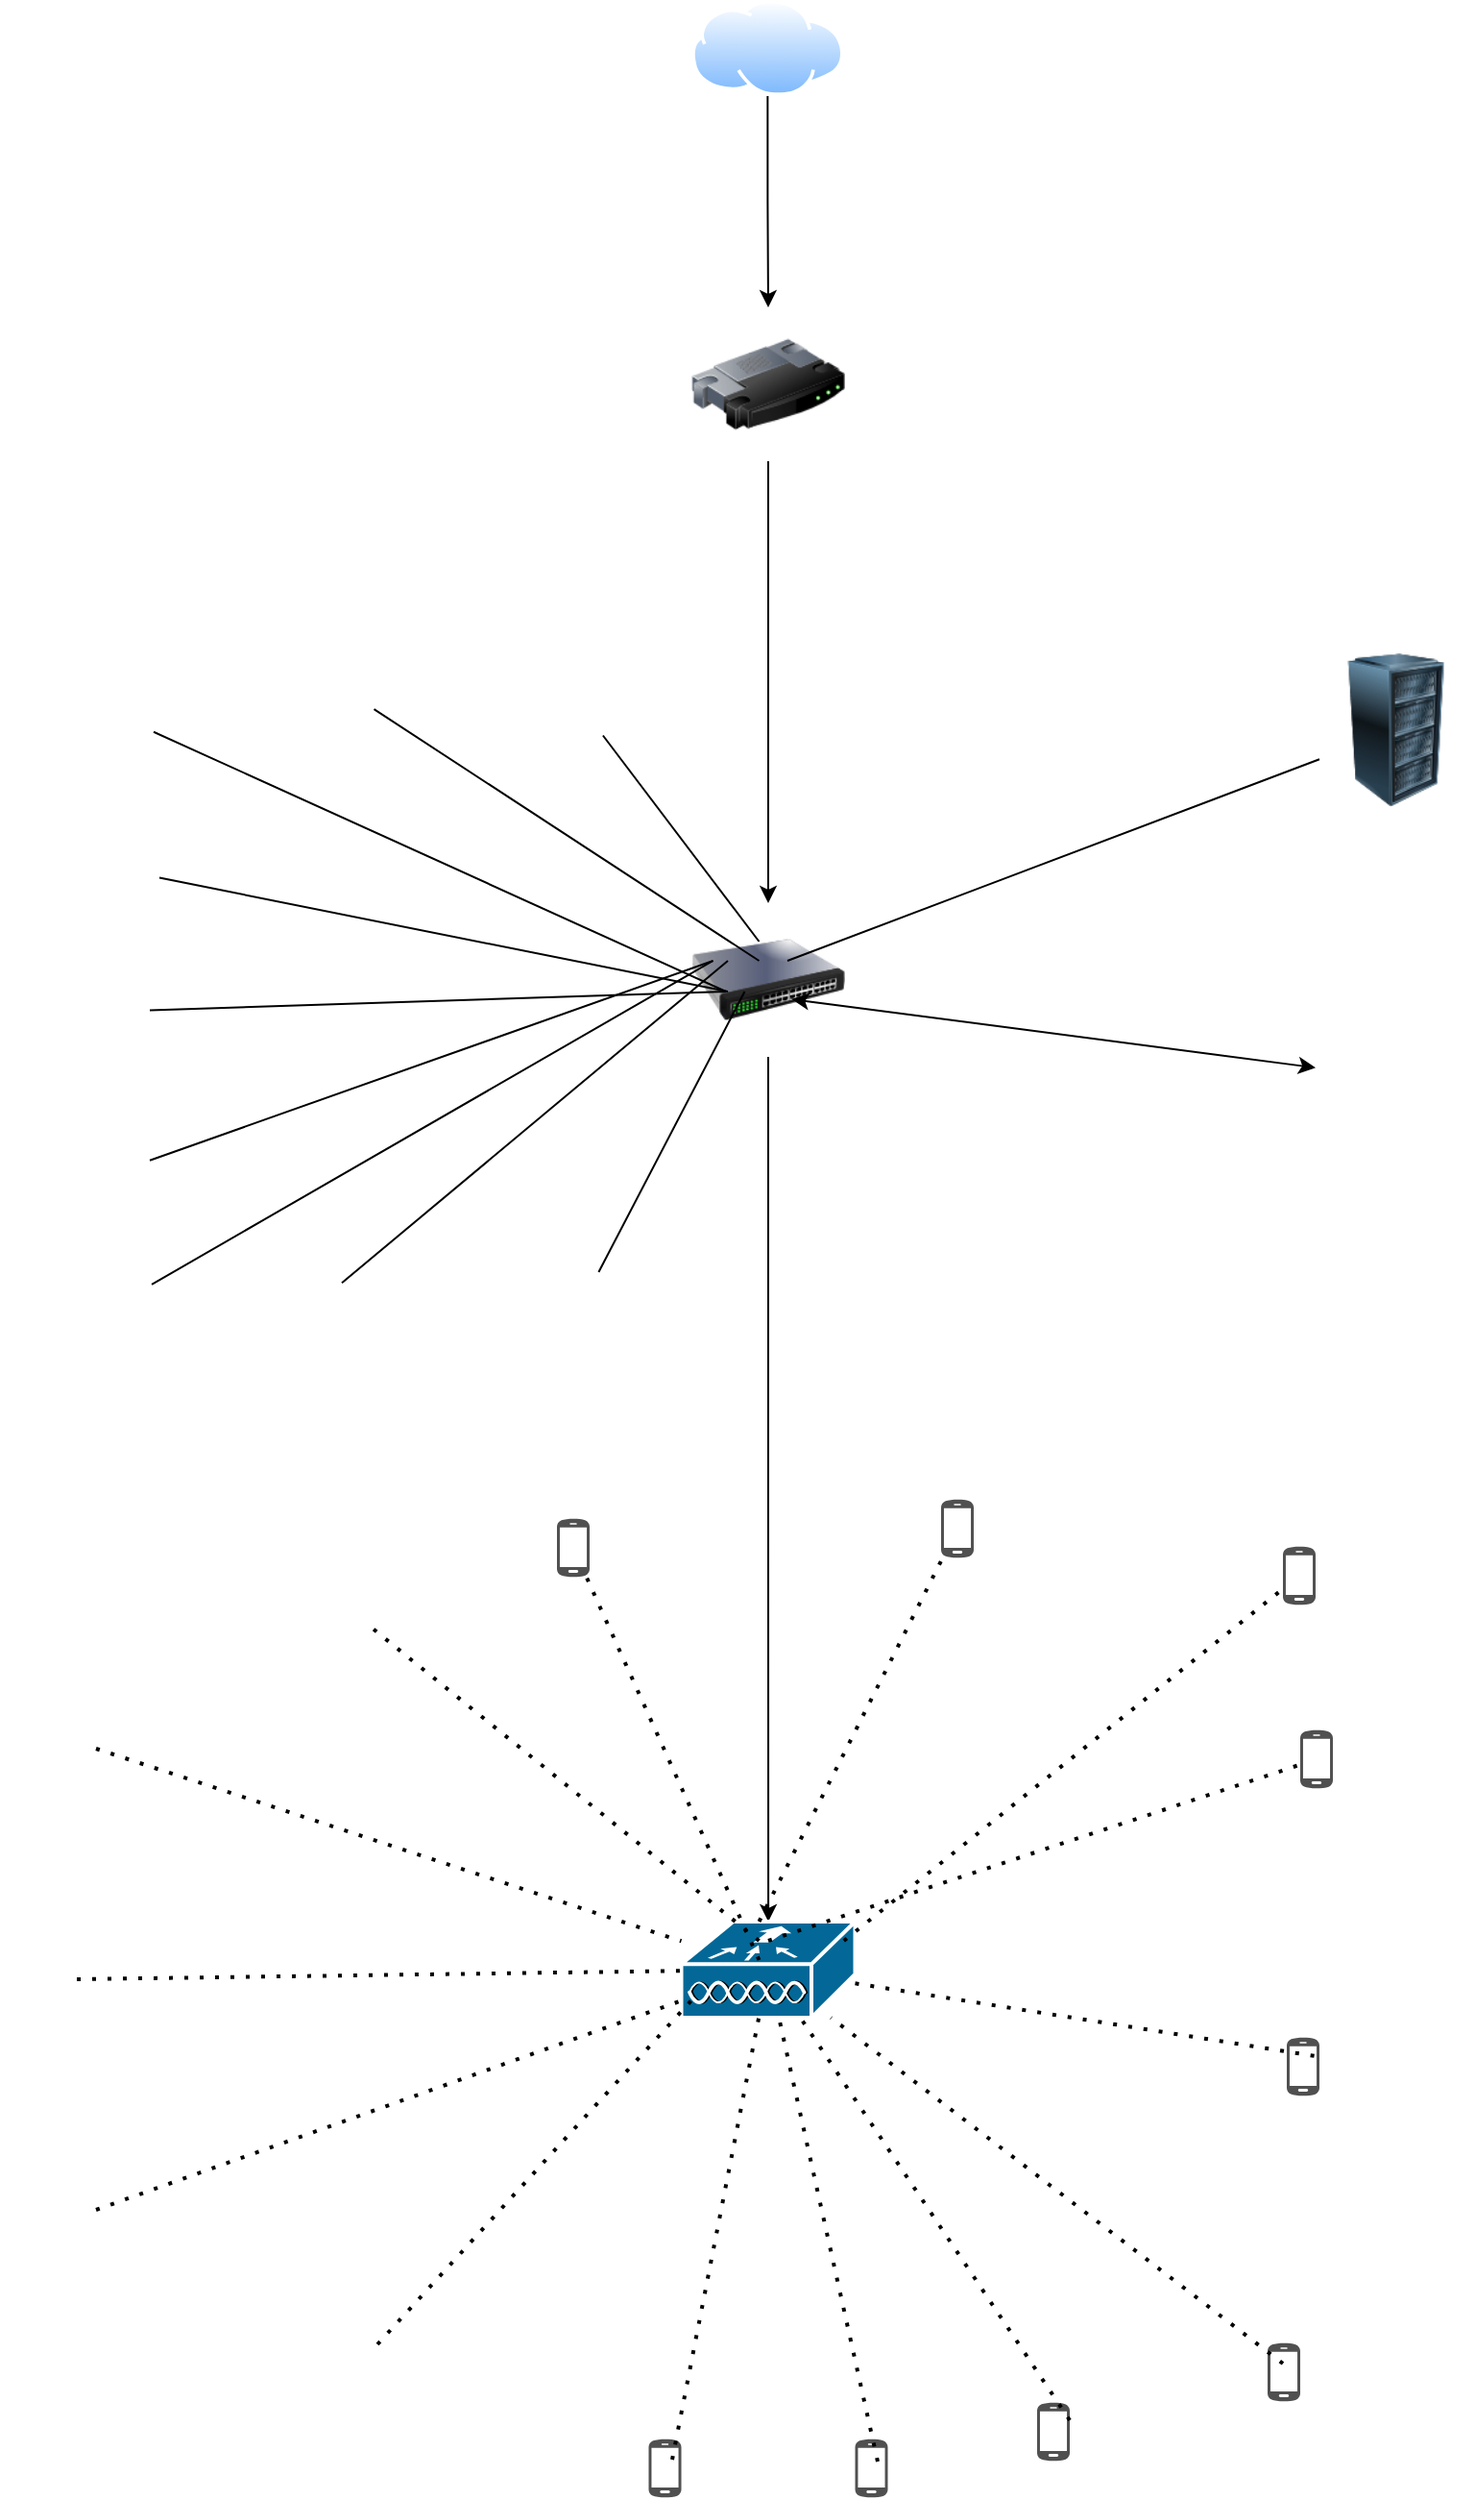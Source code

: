 <mxfile version="14.8.6" type="github">
  <diagram id="HoTlaWpVPgnCyWw3RKcb" name="Page-1">
    <mxGraphModel dx="1422" dy="1963" grid="1" gridSize="10" guides="1" tooltips="1" connect="1" arrows="1" fold="1" page="1" pageScale="1" pageWidth="827" pageHeight="1169" math="0" shadow="0">
      <root>
        <mxCell id="0" />
        <mxCell id="1" parent="0" />
        <mxCell id="koJMvgqPUV85EAbW6ZU8-24" style="edgeStyle=orthogonalEdgeStyle;rounded=0;orthogonalLoop=1;jettySize=auto;html=1;entryX=0.5;entryY=0;entryDx=0;entryDy=0;" edge="1" parent="1" source="koJMvgqPUV85EAbW6ZU8-1" target="koJMvgqPUV85EAbW6ZU8-3">
          <mxGeometry relative="1" as="geometry" />
        </mxCell>
        <mxCell id="koJMvgqPUV85EAbW6ZU8-1" value="" style="aspect=fixed;perimeter=ellipsePerimeter;html=1;align=center;shadow=0;dashed=0;spacingTop=3;image;image=img/lib/active_directory/internet_cloud.svg;" vertex="1" parent="1">
          <mxGeometry x="420" y="-290" width="79.37" height="50" as="geometry" />
        </mxCell>
        <mxCell id="koJMvgqPUV85EAbW6ZU8-25" style="edgeStyle=orthogonalEdgeStyle;rounded=0;orthogonalLoop=1;jettySize=auto;html=1;" edge="1" parent="1" source="koJMvgqPUV85EAbW6ZU8-3" target="koJMvgqPUV85EAbW6ZU8-4">
          <mxGeometry relative="1" as="geometry" />
        </mxCell>
        <mxCell id="koJMvgqPUV85EAbW6ZU8-3" value="" style="image;html=1;image=img/lib/clip_art/networking/Router_128x128.png" vertex="1" parent="1">
          <mxGeometry x="420" y="-130" width="80" height="80" as="geometry" />
        </mxCell>
        <mxCell id="koJMvgqPUV85EAbW6ZU8-32" style="edgeStyle=orthogonalEdgeStyle;rounded=0;orthogonalLoop=1;jettySize=auto;html=1;" edge="1" parent="1" source="koJMvgqPUV85EAbW6ZU8-4" target="koJMvgqPUV85EAbW6ZU8-17">
          <mxGeometry relative="1" as="geometry" />
        </mxCell>
        <mxCell id="koJMvgqPUV85EAbW6ZU8-4" value="" style="image;html=1;image=img/lib/clip_art/networking/Switch_128x128.png" vertex="1" parent="1">
          <mxGeometry x="420" y="180" width="80" height="80" as="geometry" />
        </mxCell>
        <mxCell id="koJMvgqPUV85EAbW6ZU8-5" value="" style="image;html=1;image=img/lib/clip_art/computers/Server_Rack_128x128.png" vertex="1" parent="1">
          <mxGeometry x="747" y="50" width="80" height="80" as="geometry" />
        </mxCell>
        <mxCell id="koJMvgqPUV85EAbW6ZU8-6" value="" style="shape=image;html=1;verticalAlign=top;verticalLabelPosition=bottom;labelBackgroundColor=#ffffff;imageAspect=0;aspect=fixed;image=https://cdn0.iconfinder.com/data/icons/luisance_pack/128/ordinateur_portable_allum.png" vertex="1" parent="1">
          <mxGeometry x="70" y="40" width="70" height="70" as="geometry" />
        </mxCell>
        <mxCell id="koJMvgqPUV85EAbW6ZU8-7" value="" style="shape=image;html=1;verticalAlign=top;verticalLabelPosition=bottom;labelBackgroundColor=#ffffff;imageAspect=0;aspect=fixed;image=https://cdn0.iconfinder.com/data/icons/luisance_pack/128/ordinateur_portable_allum.png" vertex="1" parent="1">
          <mxGeometry x="65" y="120" width="78" height="78" as="geometry" />
        </mxCell>
        <mxCell id="koJMvgqPUV85EAbW6ZU8-8" value="" style="shape=image;html=1;verticalAlign=top;verticalLabelPosition=bottom;labelBackgroundColor=#ffffff;imageAspect=0;aspect=fixed;image=https://cdn0.iconfinder.com/data/icons/luisance_pack/128/ordinateur_portable_allum.png" vertex="1" parent="1">
          <mxGeometry x="60" y="198" width="78" height="78" as="geometry" />
        </mxCell>
        <mxCell id="koJMvgqPUV85EAbW6ZU8-9" value="" style="shape=image;html=1;verticalAlign=top;verticalLabelPosition=bottom;labelBackgroundColor=#ffffff;imageAspect=0;aspect=fixed;image=https://cdn0.iconfinder.com/data/icons/luisance_pack/128/ordinateur_portable_allum.png" vertex="1" parent="1">
          <mxGeometry x="185.25" y="21.63" width="69.5" height="69.5" as="geometry" />
        </mxCell>
        <mxCell id="koJMvgqPUV85EAbW6ZU8-10" value="" style="shape=image;html=1;verticalAlign=top;verticalLabelPosition=bottom;labelBackgroundColor=#ffffff;imageAspect=0;aspect=fixed;image=https://cdn0.iconfinder.com/data/icons/luisance_pack/128/ordinateur_portable_allum.png" vertex="1" parent="1">
          <mxGeometry x="310" y="20.0" width="72.75" height="72.75" as="geometry" />
        </mxCell>
        <mxCell id="koJMvgqPUV85EAbW6ZU8-11" value="" style="shape=image;html=1;verticalAlign=top;verticalLabelPosition=bottom;labelBackgroundColor=#ffffff;imageAspect=0;aspect=fixed;image=https://cdn0.iconfinder.com/data/icons/luisance_pack/128/ordinateur_portable_eteint.png" vertex="1" parent="1">
          <mxGeometry x="64" y="290" width="74" height="74" as="geometry" />
        </mxCell>
        <mxCell id="koJMvgqPUV85EAbW6ZU8-12" value="" style="shape=image;html=1;verticalAlign=top;verticalLabelPosition=bottom;labelBackgroundColor=#ffffff;imageAspect=0;aspect=fixed;image=https://cdn0.iconfinder.com/data/icons/luisance_pack/128/ordinateur_portable_allum.png" vertex="1" parent="1">
          <mxGeometry x="170" y="372" width="68" height="68" as="geometry" />
        </mxCell>
        <mxCell id="koJMvgqPUV85EAbW6ZU8-13" value="" style="shape=image;html=1;verticalAlign=top;verticalLabelPosition=bottom;labelBackgroundColor=#ffffff;imageAspect=0;aspect=fixed;image=https://cdn0.iconfinder.com/data/icons/luisance_pack/128/ordinateur_portable_allum.png" vertex="1" parent="1">
          <mxGeometry x="320" y="372" width="68" height="68" as="geometry" />
        </mxCell>
        <mxCell id="koJMvgqPUV85EAbW6ZU8-15" value="" style="shape=image;html=1;verticalAlign=top;verticalLabelPosition=bottom;labelBackgroundColor=#ffffff;imageAspect=0;aspect=fixed;image=https://cdn0.iconfinder.com/data/icons/luisance_pack/128/ordinateur_portable_allum.png" vertex="1" parent="1">
          <mxGeometry x="71" y="364" width="68" height="68" as="geometry" />
        </mxCell>
        <mxCell id="koJMvgqPUV85EAbW6ZU8-16" value="" style="shape=image;html=1;verticalAlign=top;verticalLabelPosition=bottom;labelBackgroundColor=#ffffff;imageAspect=0;aspect=fixed;image=https://cdn1.iconfinder.com/data/icons/hardware-devices-and-gadgets/64/devices_MFP-128.png" vertex="1" parent="1">
          <mxGeometry x="745" y="230" width="82" height="82" as="geometry" />
        </mxCell>
        <mxCell id="koJMvgqPUV85EAbW6ZU8-17" value="" style="shape=mxgraph.cisco.wireless.wlan_controller;html=1;pointerEvents=1;dashed=0;fillColor=#036897;strokeColor=#ffffff;strokeWidth=2;verticalLabelPosition=bottom;verticalAlign=top;align=center;outlineConnect=0;" vertex="1" parent="1">
          <mxGeometry x="414.75" y="710" width="90.5" height="50" as="geometry" />
        </mxCell>
        <mxCell id="koJMvgqPUV85EAbW6ZU8-18" value="" style="shape=image;html=1;verticalAlign=top;verticalLabelPosition=bottom;labelBackgroundColor=#ffffff;imageAspect=0;aspect=fixed;image=https://cdn0.iconfinder.com/data/icons/pulse_pack_by_chromatix/128/tablette.png" vertex="1" parent="1">
          <mxGeometry x="71" y="580" width="70" height="70" as="geometry" />
        </mxCell>
        <mxCell id="koJMvgqPUV85EAbW6ZU8-19" value="" style="shape=image;html=1;verticalAlign=top;verticalLabelPosition=bottom;labelBackgroundColor=#ffffff;imageAspect=0;aspect=fixed;image=https://cdn0.iconfinder.com/data/icons/pulse_pack_by_chromatix/128/tablette.png" vertex="1" parent="1">
          <mxGeometry x="60" y="710" width="70" height="70" as="geometry" />
        </mxCell>
        <mxCell id="koJMvgqPUV85EAbW6ZU8-20" value="" style="shape=image;html=1;verticalAlign=top;verticalLabelPosition=bottom;labelBackgroundColor=#ffffff;imageAspect=0;aspect=fixed;image=https://cdn0.iconfinder.com/data/icons/pulse_pack_by_chromatix/128/tablette.png" vertex="1" parent="1">
          <mxGeometry x="180" y="930" width="80" height="80" as="geometry" />
        </mxCell>
        <mxCell id="koJMvgqPUV85EAbW6ZU8-21" value="" style="shape=image;html=1;verticalAlign=top;verticalLabelPosition=bottom;labelBackgroundColor=#ffffff;imageAspect=0;aspect=fixed;image=https://cdn0.iconfinder.com/data/icons/pulse_pack_by_chromatix/128/tablette.png" vertex="1" parent="1">
          <mxGeometry x="190" y="500" width="60" height="60" as="geometry" />
        </mxCell>
        <mxCell id="koJMvgqPUV85EAbW6ZU8-22" value="" style="shape=image;html=1;verticalAlign=top;verticalLabelPosition=bottom;labelBackgroundColor=#ffffff;imageAspect=0;aspect=fixed;image=https://cdn0.iconfinder.com/data/icons/pulse_pack_by_chromatix/128/tablette.png" vertex="1" parent="1">
          <mxGeometry x="64" y="830" width="70" height="70" as="geometry" />
        </mxCell>
        <mxCell id="koJMvgqPUV85EAbW6ZU8-33" value="" style="pointerEvents=1;shadow=0;dashed=0;html=1;strokeColor=none;fillColor=#505050;labelPosition=center;verticalLabelPosition=bottom;verticalAlign=top;outlineConnect=0;align=center;shape=mxgraph.office.devices.cell_phone_android_proportional;" vertex="1" parent="1">
          <mxGeometry x="737" y="610" width="17" height="31" as="geometry" />
        </mxCell>
        <mxCell id="koJMvgqPUV85EAbW6ZU8-34" value="" style="pointerEvents=1;shadow=0;dashed=0;html=1;strokeColor=none;fillColor=#505050;labelPosition=center;verticalLabelPosition=bottom;verticalAlign=top;outlineConnect=0;align=center;shape=mxgraph.office.devices.cell_phone_android_proportional;" vertex="1" parent="1">
          <mxGeometry x="505.25" y="979" width="17" height="31" as="geometry" />
        </mxCell>
        <mxCell id="koJMvgqPUV85EAbW6ZU8-35" value="" style="pointerEvents=1;shadow=0;dashed=0;html=1;strokeColor=none;fillColor=#505050;labelPosition=center;verticalLabelPosition=bottom;verticalAlign=top;outlineConnect=0;align=center;shape=mxgraph.office.devices.cell_phone_android_proportional;" vertex="1" parent="1">
          <mxGeometry x="350" y="500" width="17" height="31" as="geometry" />
        </mxCell>
        <mxCell id="koJMvgqPUV85EAbW6ZU8-36" value="" style="pointerEvents=1;shadow=0;dashed=0;html=1;strokeColor=none;fillColor=#505050;labelPosition=center;verticalLabelPosition=bottom;verticalAlign=top;outlineConnect=0;align=center;shape=mxgraph.office.devices.cell_phone_android_proportional;" vertex="1" parent="1">
          <mxGeometry x="730" y="770" width="17" height="31" as="geometry" />
        </mxCell>
        <mxCell id="koJMvgqPUV85EAbW6ZU8-37" value="" style="pointerEvents=1;shadow=0;dashed=0;html=1;strokeColor=none;fillColor=#505050;labelPosition=center;verticalLabelPosition=bottom;verticalAlign=top;outlineConnect=0;align=center;shape=mxgraph.office.devices.cell_phone_android_proportional;" vertex="1" parent="1">
          <mxGeometry x="720" y="929" width="17" height="31" as="geometry" />
        </mxCell>
        <mxCell id="koJMvgqPUV85EAbW6ZU8-38" value="" style="pointerEvents=1;shadow=0;dashed=0;html=1;strokeColor=none;fillColor=#505050;labelPosition=center;verticalLabelPosition=bottom;verticalAlign=top;outlineConnect=0;align=center;shape=mxgraph.office.devices.cell_phone_android_proportional;" vertex="1" parent="1">
          <mxGeometry x="600" y="960" width="17" height="31" as="geometry" />
        </mxCell>
        <mxCell id="koJMvgqPUV85EAbW6ZU8-39" value="" style="pointerEvents=1;shadow=0;dashed=0;html=1;strokeColor=none;fillColor=#505050;labelPosition=center;verticalLabelPosition=bottom;verticalAlign=top;outlineConnect=0;align=center;shape=mxgraph.office.devices.cell_phone_android_proportional;" vertex="1" parent="1">
          <mxGeometry x="397.75" y="979" width="17" height="31" as="geometry" />
        </mxCell>
        <mxCell id="koJMvgqPUV85EAbW6ZU8-40" value="" style="pointerEvents=1;shadow=0;dashed=0;html=1;strokeColor=none;fillColor=#505050;labelPosition=center;verticalLabelPosition=bottom;verticalAlign=top;outlineConnect=0;align=center;shape=mxgraph.office.devices.cell_phone_android_proportional;" vertex="1" parent="1">
          <mxGeometry x="550" y="490" width="17" height="31" as="geometry" />
        </mxCell>
        <mxCell id="koJMvgqPUV85EAbW6ZU8-41" value="" style="pointerEvents=1;shadow=0;dashed=0;html=1;strokeColor=none;fillColor=#505050;labelPosition=center;verticalLabelPosition=bottom;verticalAlign=top;outlineConnect=0;align=center;shape=mxgraph.office.devices.cell_phone_android_proportional;" vertex="1" parent="1">
          <mxGeometry x="728" y="514.5" width="17" height="31" as="geometry" />
        </mxCell>
        <mxCell id="koJMvgqPUV85EAbW6ZU8-42" value="" style="endArrow=none;dashed=1;html=1;dashPattern=1 3;strokeWidth=2;" edge="1" parent="1" target="koJMvgqPUV85EAbW6ZU8-41">
          <mxGeometry width="50" height="50" relative="1" as="geometry">
            <mxPoint x="499.37" y="720" as="sourcePoint" />
            <mxPoint x="549.37" y="670" as="targetPoint" />
          </mxGeometry>
        </mxCell>
        <mxCell id="koJMvgqPUV85EAbW6ZU8-43" value="" style="endArrow=none;dashed=1;html=1;dashPattern=1 3;strokeWidth=2;" edge="1" parent="1" source="koJMvgqPUV85EAbW6ZU8-20">
          <mxGeometry width="50" height="50" relative="1" as="geometry">
            <mxPoint x="370" y="801" as="sourcePoint" />
            <mxPoint x="420" y="751" as="targetPoint" />
          </mxGeometry>
        </mxCell>
        <mxCell id="koJMvgqPUV85EAbW6ZU8-44" value="" style="endArrow=none;dashed=1;html=1;dashPattern=1 3;strokeWidth=2;" edge="1" parent="1" target="koJMvgqPUV85EAbW6ZU8-17">
          <mxGeometry width="50" height="50" relative="1" as="geometry">
            <mxPoint x="110" y="860" as="sourcePoint" />
            <mxPoint x="160" y="810" as="targetPoint" />
          </mxGeometry>
        </mxCell>
        <mxCell id="koJMvgqPUV85EAbW6ZU8-45" value="" style="endArrow=none;dashed=1;html=1;dashPattern=1 3;strokeWidth=2;" edge="1" parent="1" target="koJMvgqPUV85EAbW6ZU8-17">
          <mxGeometry width="50" height="50" relative="1" as="geometry">
            <mxPoint x="100" y="740" as="sourcePoint" />
            <mxPoint x="150" y="690" as="targetPoint" />
          </mxGeometry>
        </mxCell>
        <mxCell id="koJMvgqPUV85EAbW6ZU8-46" value="" style="endArrow=none;dashed=1;html=1;dashPattern=1 3;strokeWidth=2;" edge="1" parent="1" target="koJMvgqPUV85EAbW6ZU8-17">
          <mxGeometry width="50" height="50" relative="1" as="geometry">
            <mxPoint x="110" y="620" as="sourcePoint" />
            <mxPoint x="160" y="570" as="targetPoint" />
          </mxGeometry>
        </mxCell>
        <mxCell id="koJMvgqPUV85EAbW6ZU8-47" value="" style="endArrow=none;dashed=1;html=1;dashPattern=1 3;strokeWidth=2;" edge="1" parent="1" target="koJMvgqPUV85EAbW6ZU8-17">
          <mxGeometry width="50" height="50" relative="1" as="geometry">
            <mxPoint x="410" y="990" as="sourcePoint" />
            <mxPoint x="460" y="940" as="targetPoint" />
          </mxGeometry>
        </mxCell>
        <mxCell id="koJMvgqPUV85EAbW6ZU8-48" value="" style="endArrow=none;dashed=1;html=1;dashPattern=1 3;strokeWidth=2;" edge="1" parent="1" target="koJMvgqPUV85EAbW6ZU8-40">
          <mxGeometry width="50" height="50" relative="1" as="geometry">
            <mxPoint x="455.25" y="710" as="sourcePoint" />
            <mxPoint x="505.25" y="660" as="targetPoint" />
          </mxGeometry>
        </mxCell>
        <mxCell id="koJMvgqPUV85EAbW6ZU8-50" value="" style="endArrow=none;dashed=1;html=1;dashPattern=1 3;strokeWidth=2;" edge="1" parent="1" target="koJMvgqPUV85EAbW6ZU8-33">
          <mxGeometry width="50" height="50" relative="1" as="geometry">
            <mxPoint x="460" y="720" as="sourcePoint" />
            <mxPoint x="510" y="670" as="targetPoint" />
          </mxGeometry>
        </mxCell>
        <mxCell id="koJMvgqPUV85EAbW6ZU8-51" value="" style="endArrow=none;dashed=1;html=1;dashPattern=1 3;strokeWidth=2;" edge="1" parent="1" target="koJMvgqPUV85EAbW6ZU8-17">
          <mxGeometry width="50" height="50" relative="1" as="geometry">
            <mxPoint x="517" y="991" as="sourcePoint" />
            <mxPoint x="567" y="941" as="targetPoint" />
          </mxGeometry>
        </mxCell>
        <mxCell id="koJMvgqPUV85EAbW6ZU8-52" value="" style="endArrow=none;dashed=1;html=1;dashPattern=1 3;strokeWidth=2;" edge="1" parent="1" target="koJMvgqPUV85EAbW6ZU8-17">
          <mxGeometry width="50" height="50" relative="1" as="geometry">
            <mxPoint x="617" y="969.5" as="sourcePoint" />
            <mxPoint x="667" y="919.5" as="targetPoint" />
          </mxGeometry>
        </mxCell>
        <mxCell id="koJMvgqPUV85EAbW6ZU8-53" value="" style="endArrow=none;dashed=1;html=1;dashPattern=1 3;strokeWidth=2;" edge="1" parent="1" target="koJMvgqPUV85EAbW6ZU8-17">
          <mxGeometry width="50" height="50" relative="1" as="geometry">
            <mxPoint x="728" y="940" as="sourcePoint" />
            <mxPoint x="778" y="890" as="targetPoint" />
          </mxGeometry>
        </mxCell>
        <mxCell id="koJMvgqPUV85EAbW6ZU8-54" value="" style="endArrow=none;dashed=1;html=1;dashPattern=1 3;strokeWidth=2;" edge="1" parent="1" source="koJMvgqPUV85EAbW6ZU8-17">
          <mxGeometry width="50" height="50" relative="1" as="geometry">
            <mxPoint x="695" y="830" as="sourcePoint" />
            <mxPoint x="745" y="780" as="targetPoint" />
          </mxGeometry>
        </mxCell>
        <mxCell id="koJMvgqPUV85EAbW6ZU8-55" value="" style="endArrow=none;dashed=1;html=1;dashPattern=1 3;strokeWidth=2;" edge="1" parent="1" target="koJMvgqPUV85EAbW6ZU8-35">
          <mxGeometry width="50" height="50" relative="1" as="geometry">
            <mxPoint x="455.25" y="730" as="sourcePoint" />
            <mxPoint x="505.25" y="680" as="targetPoint" />
          </mxGeometry>
        </mxCell>
        <mxCell id="koJMvgqPUV85EAbW6ZU8-56" value="" style="endArrow=none;dashed=1;html=1;dashPattern=1 3;strokeWidth=2;" edge="1" parent="1" target="koJMvgqPUV85EAbW6ZU8-21">
          <mxGeometry width="50" height="50" relative="1" as="geometry">
            <mxPoint x="455.25" y="720" as="sourcePoint" />
            <mxPoint x="505.25" y="670" as="targetPoint" />
          </mxGeometry>
        </mxCell>
        <mxCell id="koJMvgqPUV85EAbW6ZU8-57" value="" style="endArrow=classic;startArrow=classic;html=1;" edge="1" parent="1" target="koJMvgqPUV85EAbW6ZU8-16">
          <mxGeometry width="50" height="50" relative="1" as="geometry">
            <mxPoint x="472.25" y="230" as="sourcePoint" />
            <mxPoint x="522.25" y="180" as="targetPoint" />
          </mxGeometry>
        </mxCell>
        <mxCell id="koJMvgqPUV85EAbW6ZU8-58" value="" style="endArrow=none;html=1;" edge="1" parent="1" target="koJMvgqPUV85EAbW6ZU8-5">
          <mxGeometry width="50" height="50" relative="1" as="geometry">
            <mxPoint x="470" y="210" as="sourcePoint" />
            <mxPoint x="520" y="160" as="targetPoint" />
          </mxGeometry>
        </mxCell>
        <mxCell id="koJMvgqPUV85EAbW6ZU8-59" value="" style="endArrow=none;html=1;" edge="1" parent="1" source="koJMvgqPUV85EAbW6ZU8-13">
          <mxGeometry width="50" height="50" relative="1" as="geometry">
            <mxPoint x="397.75" y="276" as="sourcePoint" />
            <mxPoint x="447.75" y="226" as="targetPoint" />
          </mxGeometry>
        </mxCell>
        <mxCell id="koJMvgqPUV85EAbW6ZU8-60" value="" style="endArrow=none;html=1;" edge="1" parent="1" source="koJMvgqPUV85EAbW6ZU8-12">
          <mxGeometry width="50" height="50" relative="1" as="geometry">
            <mxPoint x="389" y="260" as="sourcePoint" />
            <mxPoint x="439" y="210" as="targetPoint" />
          </mxGeometry>
        </mxCell>
        <mxCell id="koJMvgqPUV85EAbW6ZU8-61" value="" style="endArrow=none;html=1;" edge="1" parent="1" target="koJMvgqPUV85EAbW6ZU8-10">
          <mxGeometry width="50" height="50" relative="1" as="geometry">
            <mxPoint x="455.25" y="200" as="sourcePoint" />
            <mxPoint x="505.25" y="150" as="targetPoint" />
          </mxGeometry>
        </mxCell>
        <mxCell id="koJMvgqPUV85EAbW6ZU8-62" value="" style="endArrow=none;html=1;" edge="1" parent="1" target="koJMvgqPUV85EAbW6ZU8-9">
          <mxGeometry width="50" height="50" relative="1" as="geometry">
            <mxPoint x="455.25" y="210" as="sourcePoint" />
            <mxPoint x="505.25" y="160" as="targetPoint" />
          </mxGeometry>
        </mxCell>
        <mxCell id="koJMvgqPUV85EAbW6ZU8-63" value="" style="endArrow=none;html=1;" edge="1" parent="1" source="koJMvgqPUV85EAbW6ZU8-15">
          <mxGeometry width="50" height="50" relative="1" as="geometry">
            <mxPoint x="381.25" y="260" as="sourcePoint" />
            <mxPoint x="431.25" y="210" as="targetPoint" />
          </mxGeometry>
        </mxCell>
        <mxCell id="koJMvgqPUV85EAbW6ZU8-64" value="" style="endArrow=none;html=1;" edge="1" parent="1" source="koJMvgqPUV85EAbW6ZU8-11">
          <mxGeometry width="50" height="50" relative="1" as="geometry">
            <mxPoint x="381.25" y="260" as="sourcePoint" />
            <mxPoint x="431.25" y="210" as="targetPoint" />
          </mxGeometry>
        </mxCell>
        <mxCell id="koJMvgqPUV85EAbW6ZU8-65" value="" style="endArrow=none;html=1;" edge="1" parent="1" source="koJMvgqPUV85EAbW6ZU8-8">
          <mxGeometry width="50" height="50" relative="1" as="geometry">
            <mxPoint x="388" y="276" as="sourcePoint" />
            <mxPoint x="438" y="226" as="targetPoint" />
          </mxGeometry>
        </mxCell>
        <mxCell id="koJMvgqPUV85EAbW6ZU8-66" value="" style="endArrow=none;html=1;" edge="1" parent="1" source="koJMvgqPUV85EAbW6ZU8-6">
          <mxGeometry width="50" height="50" relative="1" as="geometry">
            <mxPoint x="388" y="276" as="sourcePoint" />
            <mxPoint x="438" y="226" as="targetPoint" />
          </mxGeometry>
        </mxCell>
        <mxCell id="koJMvgqPUV85EAbW6ZU8-67" value="" style="endArrow=none;html=1;" edge="1" parent="1" source="koJMvgqPUV85EAbW6ZU8-7">
          <mxGeometry width="50" height="50" relative="1" as="geometry">
            <mxPoint x="389" y="276" as="sourcePoint" />
            <mxPoint x="439" y="226" as="targetPoint" />
          </mxGeometry>
        </mxCell>
      </root>
    </mxGraphModel>
  </diagram>
</mxfile>
